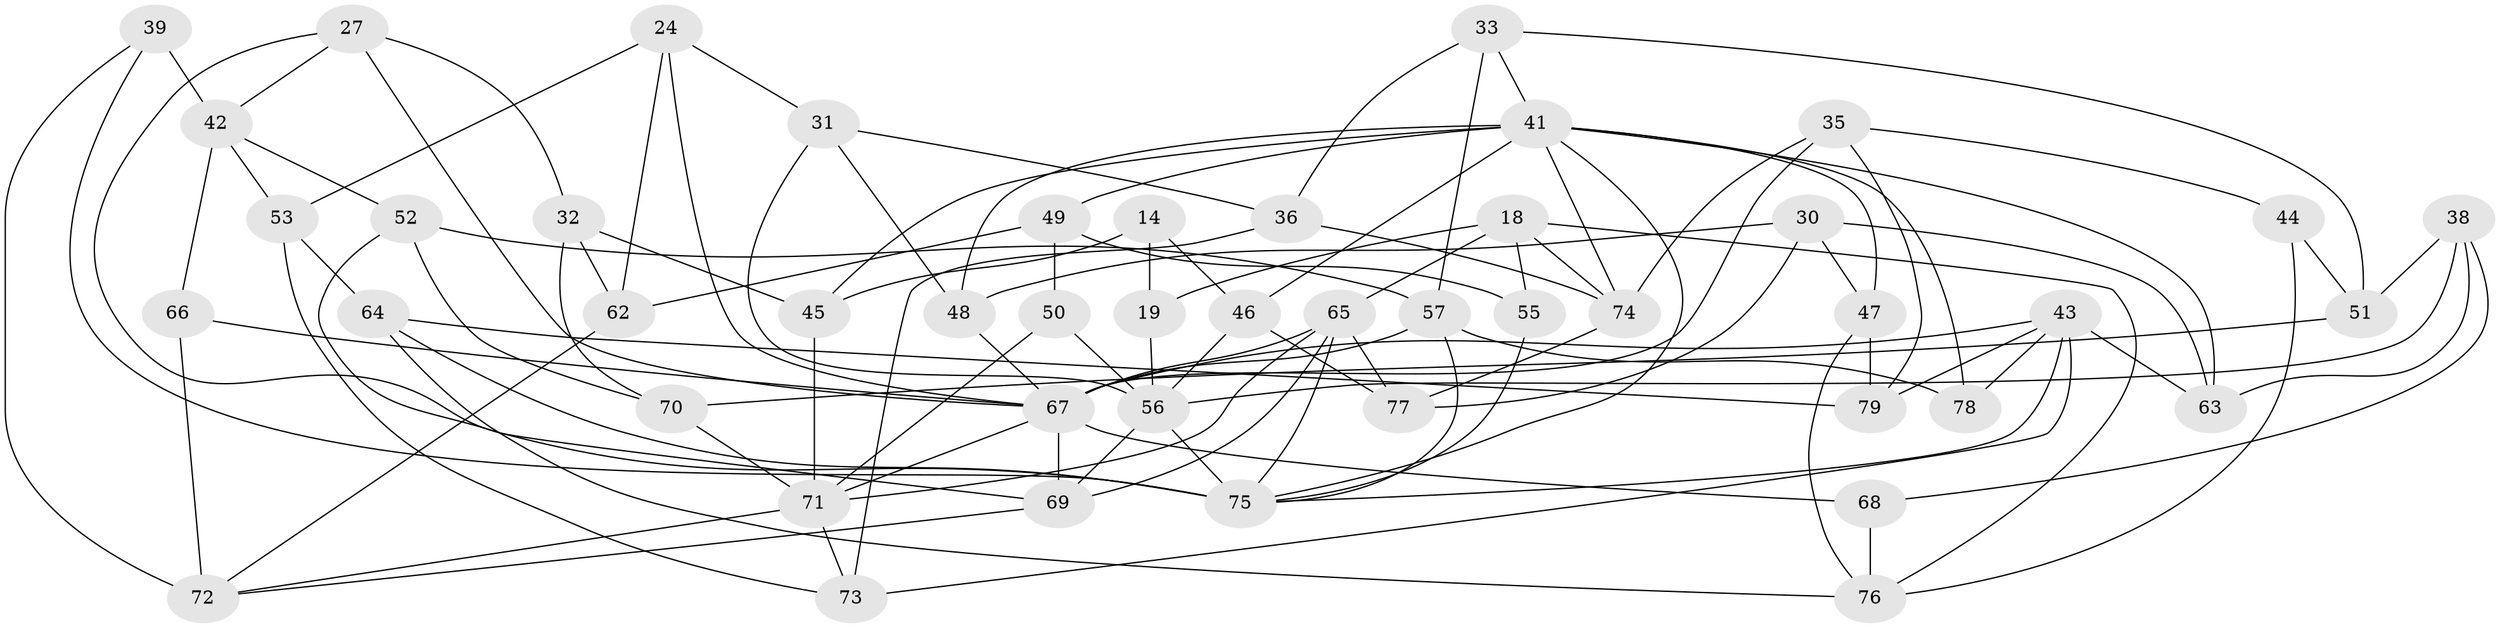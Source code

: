// original degree distribution, {4: 1.0}
// Generated by graph-tools (version 1.1) at 2025/00/03/04/25 22:00:56]
// undirected, 47 vertices, 107 edges
graph export_dot {
graph [start="1"]
  node [color=gray90,style=filled];
  14;
  18 [super="+15"];
  19;
  24;
  27;
  30;
  31;
  32;
  33;
  35 [super="+29"];
  36;
  38;
  39;
  41 [super="+16"];
  42 [super="+23"];
  43 [super="+9"];
  44;
  45 [super="+10"];
  46;
  47;
  48;
  49 [super="+4"];
  50;
  51;
  52;
  53;
  55;
  56 [super="+17+22"];
  57 [super="+11"];
  62;
  63;
  64;
  65 [super="+61"];
  66;
  67 [super="+28+21"];
  68 [super="+60"];
  69 [super="+58"];
  70;
  71 [super="+40"];
  72 [super="+6"];
  73;
  74 [super="+59"];
  75 [super="+54"];
  76 [super="+37"];
  77;
  78;
  79;
  14 -- 45 [weight=2];
  14 -- 46;
  14 -- 19;
  18 -- 74;
  18 -- 19 [weight=2];
  18 -- 65;
  18 -- 55;
  18 -- 76;
  19 -- 56;
  24 -- 53;
  24 -- 31;
  24 -- 62;
  24 -- 67;
  27 -- 32;
  27 -- 42;
  27 -- 75;
  27 -- 67;
  30 -- 48;
  30 -- 63;
  30 -- 47;
  30 -- 77;
  31 -- 36;
  31 -- 48;
  31 -- 56;
  32 -- 45;
  32 -- 70;
  32 -- 62;
  33 -- 41;
  33 -- 51;
  33 -- 36;
  33 -- 57;
  35 -- 44 [weight=2];
  35 -- 79;
  35 -- 74 [weight=2];
  35 -- 67;
  36 -- 73;
  36 -- 74;
  38 -- 68;
  38 -- 63;
  38 -- 51;
  38 -- 56;
  39 -- 42 [weight=2];
  39 -- 72;
  39 -- 75;
  41 -- 49;
  41 -- 74;
  41 -- 45;
  41 -- 46;
  41 -- 78;
  41 -- 48;
  41 -- 47;
  41 -- 63;
  41 -- 75;
  42 -- 53;
  42 -- 52;
  42 -- 66;
  43 -- 73;
  43 -- 78;
  43 -- 67;
  43 -- 75;
  43 -- 63;
  43 -- 79;
  44 -- 51;
  44 -- 76;
  45 -- 71 [weight=2];
  46 -- 77;
  46 -- 56;
  47 -- 79;
  47 -- 76;
  48 -- 67;
  49 -- 55 [weight=2];
  49 -- 62;
  49 -- 50 [weight=2];
  50 -- 71;
  50 -- 56;
  51 -- 70;
  52 -- 70;
  52 -- 57;
  52 -- 69;
  53 -- 64;
  53 -- 73;
  55 -- 75;
  56 -- 75 [weight=2];
  56 -- 69;
  57 -- 78 [weight=2];
  57 -- 75;
  57 -- 67;
  62 -- 72;
  64 -- 75;
  64 -- 76;
  64 -- 79;
  65 -- 71 [weight=2];
  65 -- 69 [weight=2];
  65 -- 77;
  65 -- 75;
  65 -- 67;
  66 -- 72 [weight=2];
  66 -- 67;
  67 -- 71 [weight=2];
  67 -- 68 [weight=3];
  67 -- 69 [weight=3];
  68 -- 76 [weight=2];
  69 -- 72;
  70 -- 71;
  71 -- 73;
  71 -- 72;
  74 -- 77;
}
